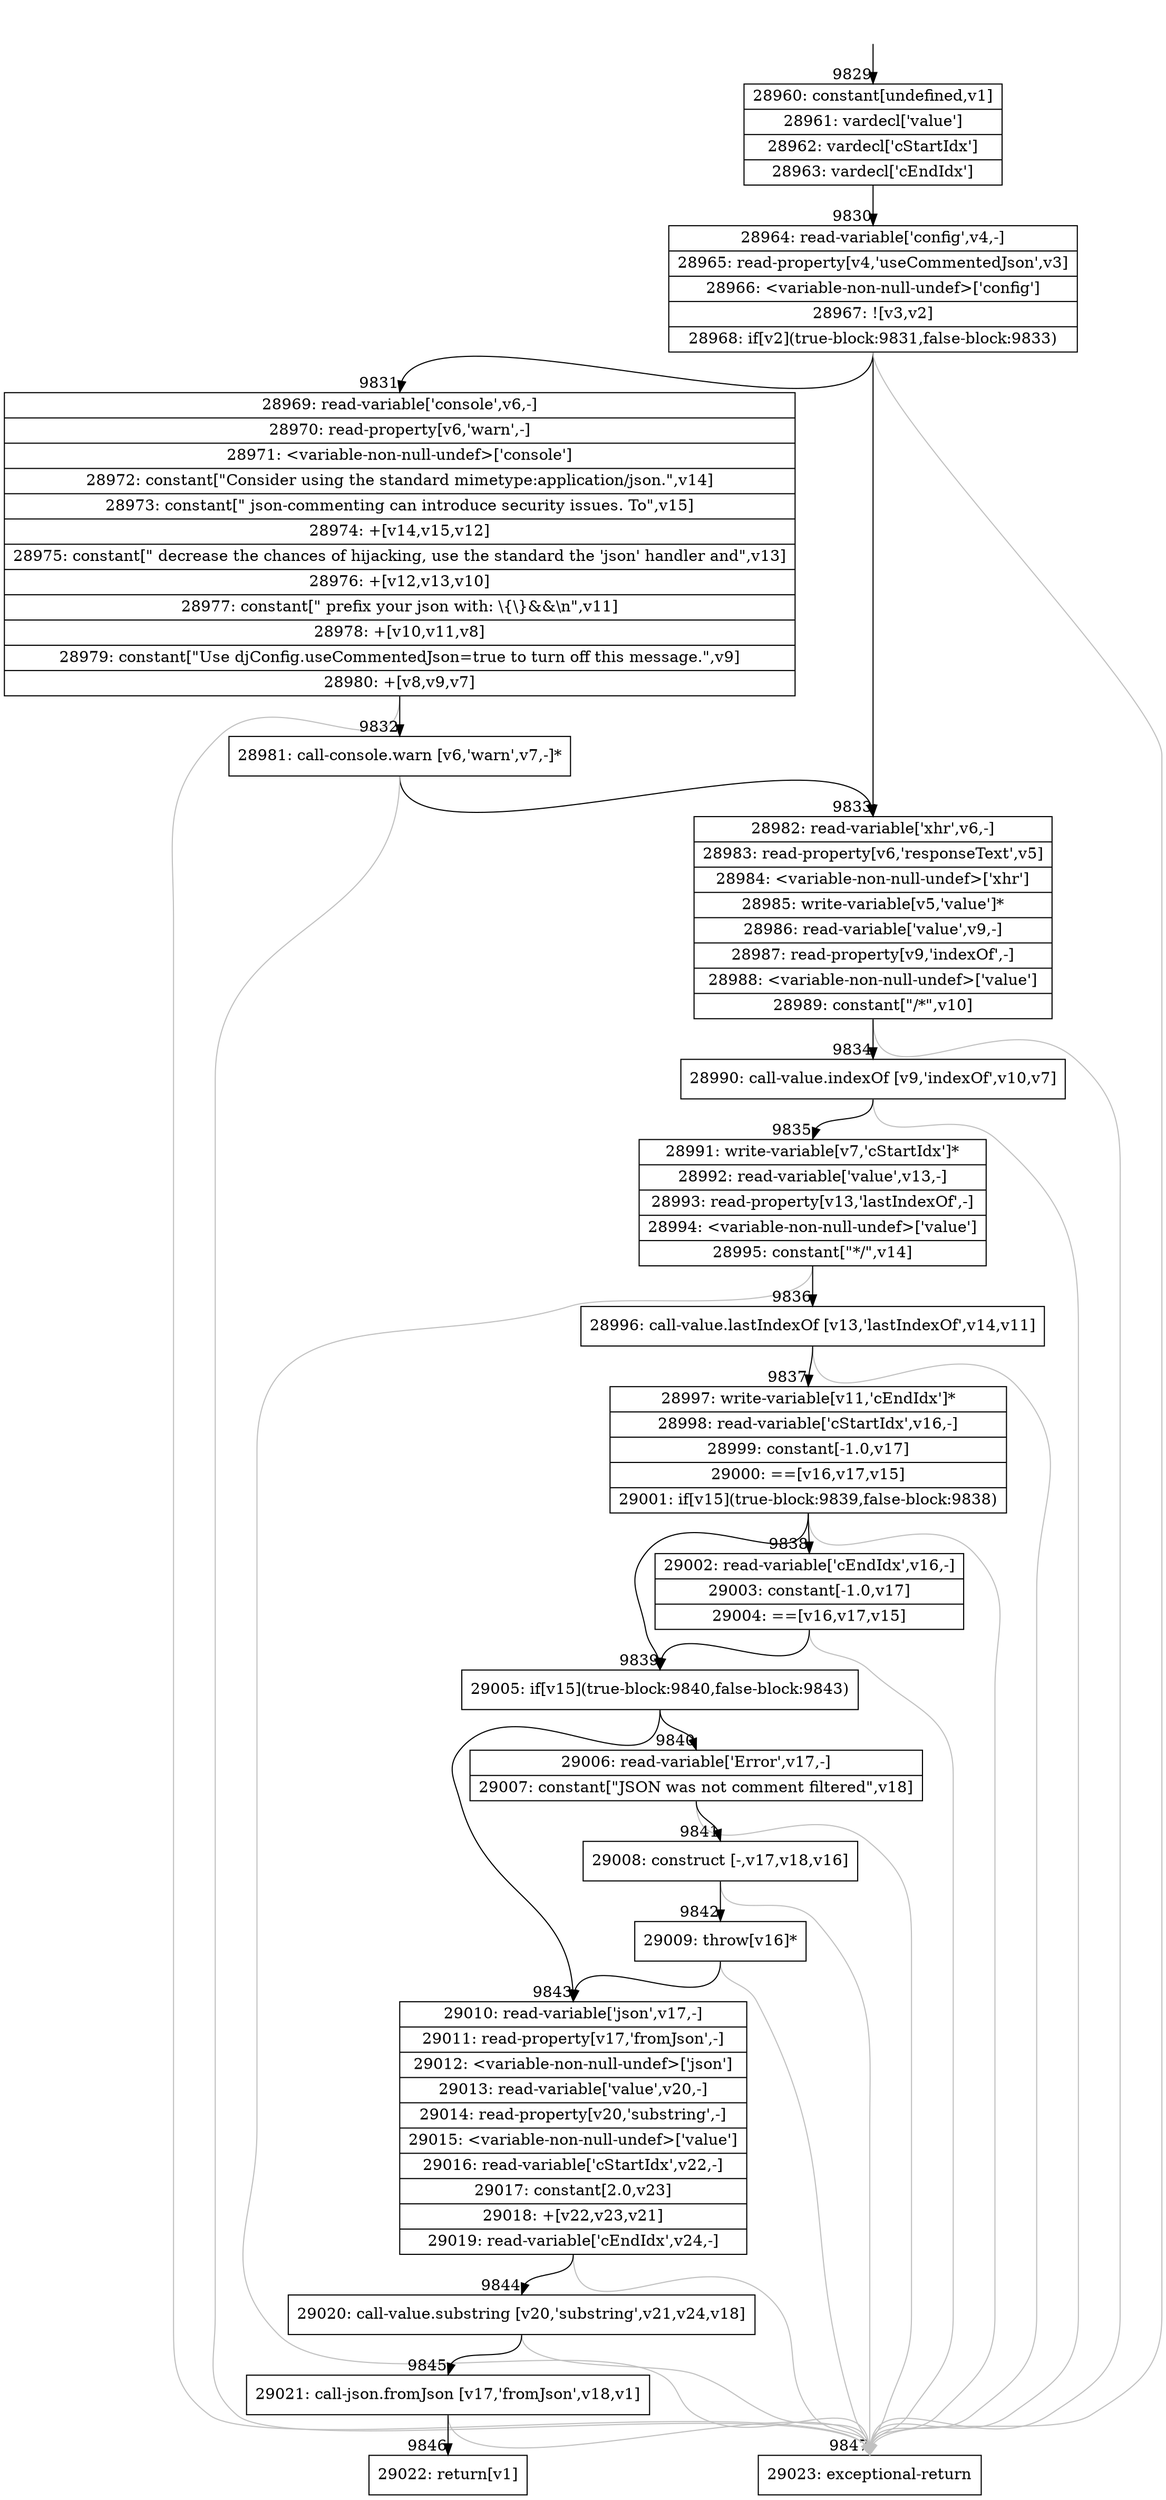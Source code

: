 digraph {
rankdir="TD"
BB_entry694[shape=none,label=""];
BB_entry694 -> BB9829 [tailport=s, headport=n, headlabel="    9829"]
BB9829 [shape=record label="{28960: constant[undefined,v1]|28961: vardecl['value']|28962: vardecl['cStartIdx']|28963: vardecl['cEndIdx']}" ] 
BB9829 -> BB9830 [tailport=s, headport=n, headlabel="      9830"]
BB9830 [shape=record label="{28964: read-variable['config',v4,-]|28965: read-property[v4,'useCommentedJson',v3]|28966: \<variable-non-null-undef\>['config']|28967: ![v3,v2]|28968: if[v2](true-block:9831,false-block:9833)}" ] 
BB9830 -> BB9831 [tailport=s, headport=n, headlabel="      9831"]
BB9830 -> BB9833 [tailport=s, headport=n, headlabel="      9833"]
BB9830 -> BB9847 [tailport=s, headport=n, color=gray, headlabel="      9847"]
BB9831 [shape=record label="{28969: read-variable['console',v6,-]|28970: read-property[v6,'warn',-]|28971: \<variable-non-null-undef\>['console']|28972: constant[\"Consider using the standard mimetype:application/json.\",v14]|28973: constant[\" json-commenting can introduce security issues. To\",v15]|28974: +[v14,v15,v12]|28975: constant[\" decrease the chances of hijacking, use the standard the 'json' handler and\",v13]|28976: +[v12,v13,v10]|28977: constant[\" prefix your json with: \\\{\\\}&&\\n\",v11]|28978: +[v10,v11,v8]|28979: constant[\"Use djConfig.useCommentedJson=true to turn off this message.\",v9]|28980: +[v8,v9,v7]}" ] 
BB9831 -> BB9832 [tailport=s, headport=n, headlabel="      9832"]
BB9831 -> BB9847 [tailport=s, headport=n, color=gray]
BB9832 [shape=record label="{28981: call-console.warn [v6,'warn',v7,-]*}" ] 
BB9832 -> BB9833 [tailport=s, headport=n]
BB9832 -> BB9847 [tailport=s, headport=n, color=gray]
BB9833 [shape=record label="{28982: read-variable['xhr',v6,-]|28983: read-property[v6,'responseText',v5]|28984: \<variable-non-null-undef\>['xhr']|28985: write-variable[v5,'value']*|28986: read-variable['value',v9,-]|28987: read-property[v9,'indexOf',-]|28988: \<variable-non-null-undef\>['value']|28989: constant[\"/*\",v10]}" ] 
BB9833 -> BB9834 [tailport=s, headport=n, headlabel="      9834"]
BB9833 -> BB9847 [tailport=s, headport=n, color=gray]
BB9834 [shape=record label="{28990: call-value.indexOf [v9,'indexOf',v10,v7]}" ] 
BB9834 -> BB9835 [tailport=s, headport=n, headlabel="      9835"]
BB9834 -> BB9847 [tailport=s, headport=n, color=gray]
BB9835 [shape=record label="{28991: write-variable[v7,'cStartIdx']*|28992: read-variable['value',v13,-]|28993: read-property[v13,'lastIndexOf',-]|28994: \<variable-non-null-undef\>['value']|28995: constant[\"*/\",v14]}" ] 
BB9835 -> BB9836 [tailport=s, headport=n, headlabel="      9836"]
BB9835 -> BB9847 [tailport=s, headport=n, color=gray]
BB9836 [shape=record label="{28996: call-value.lastIndexOf [v13,'lastIndexOf',v14,v11]}" ] 
BB9836 -> BB9837 [tailport=s, headport=n, headlabel="      9837"]
BB9836 -> BB9847 [tailport=s, headport=n, color=gray]
BB9837 [shape=record label="{28997: write-variable[v11,'cEndIdx']*|28998: read-variable['cStartIdx',v16,-]|28999: constant[-1.0,v17]|29000: ==[v16,v17,v15]|29001: if[v15](true-block:9839,false-block:9838)}" ] 
BB9837 -> BB9839 [tailport=s, headport=n, headlabel="      9839"]
BB9837 -> BB9838 [tailport=s, headport=n, headlabel="      9838"]
BB9837 -> BB9847 [tailport=s, headport=n, color=gray]
BB9838 [shape=record label="{29002: read-variable['cEndIdx',v16,-]|29003: constant[-1.0,v17]|29004: ==[v16,v17,v15]}" ] 
BB9838 -> BB9839 [tailport=s, headport=n]
BB9838 -> BB9847 [tailport=s, headport=n, color=gray]
BB9839 [shape=record label="{29005: if[v15](true-block:9840,false-block:9843)}" ] 
BB9839 -> BB9840 [tailport=s, headport=n, headlabel="      9840"]
BB9839 -> BB9843 [tailport=s, headport=n, headlabel="      9843"]
BB9840 [shape=record label="{29006: read-variable['Error',v17,-]|29007: constant[\"JSON was not comment filtered\",v18]}" ] 
BB9840 -> BB9841 [tailport=s, headport=n, headlabel="      9841"]
BB9840 -> BB9847 [tailport=s, headport=n, color=gray]
BB9841 [shape=record label="{29008: construct [-,v17,v18,v16]}" ] 
BB9841 -> BB9842 [tailport=s, headport=n, headlabel="      9842"]
BB9841 -> BB9847 [tailport=s, headport=n, color=gray]
BB9842 [shape=record label="{29009: throw[v16]*}" ] 
BB9842 -> BB9843 [tailport=s, headport=n]
BB9842 -> BB9847 [tailport=s, headport=n, color=gray]
BB9843 [shape=record label="{29010: read-variable['json',v17,-]|29011: read-property[v17,'fromJson',-]|29012: \<variable-non-null-undef\>['json']|29013: read-variable['value',v20,-]|29014: read-property[v20,'substring',-]|29015: \<variable-non-null-undef\>['value']|29016: read-variable['cStartIdx',v22,-]|29017: constant[2.0,v23]|29018: +[v22,v23,v21]|29019: read-variable['cEndIdx',v24,-]}" ] 
BB9843 -> BB9844 [tailport=s, headport=n, headlabel="      9844"]
BB9843 -> BB9847 [tailport=s, headport=n, color=gray]
BB9844 [shape=record label="{29020: call-value.substring [v20,'substring',v21,v24,v18]}" ] 
BB9844 -> BB9845 [tailport=s, headport=n, headlabel="      9845"]
BB9844 -> BB9847 [tailport=s, headport=n, color=gray]
BB9845 [shape=record label="{29021: call-json.fromJson [v17,'fromJson',v18,v1]}" ] 
BB9845 -> BB9846 [tailport=s, headport=n, headlabel="      9846"]
BB9845 -> BB9847 [tailport=s, headport=n, color=gray]
BB9846 [shape=record label="{29022: return[v1]}" ] 
BB9847 [shape=record label="{29023: exceptional-return}" ] 
//#$~ 13701
}

